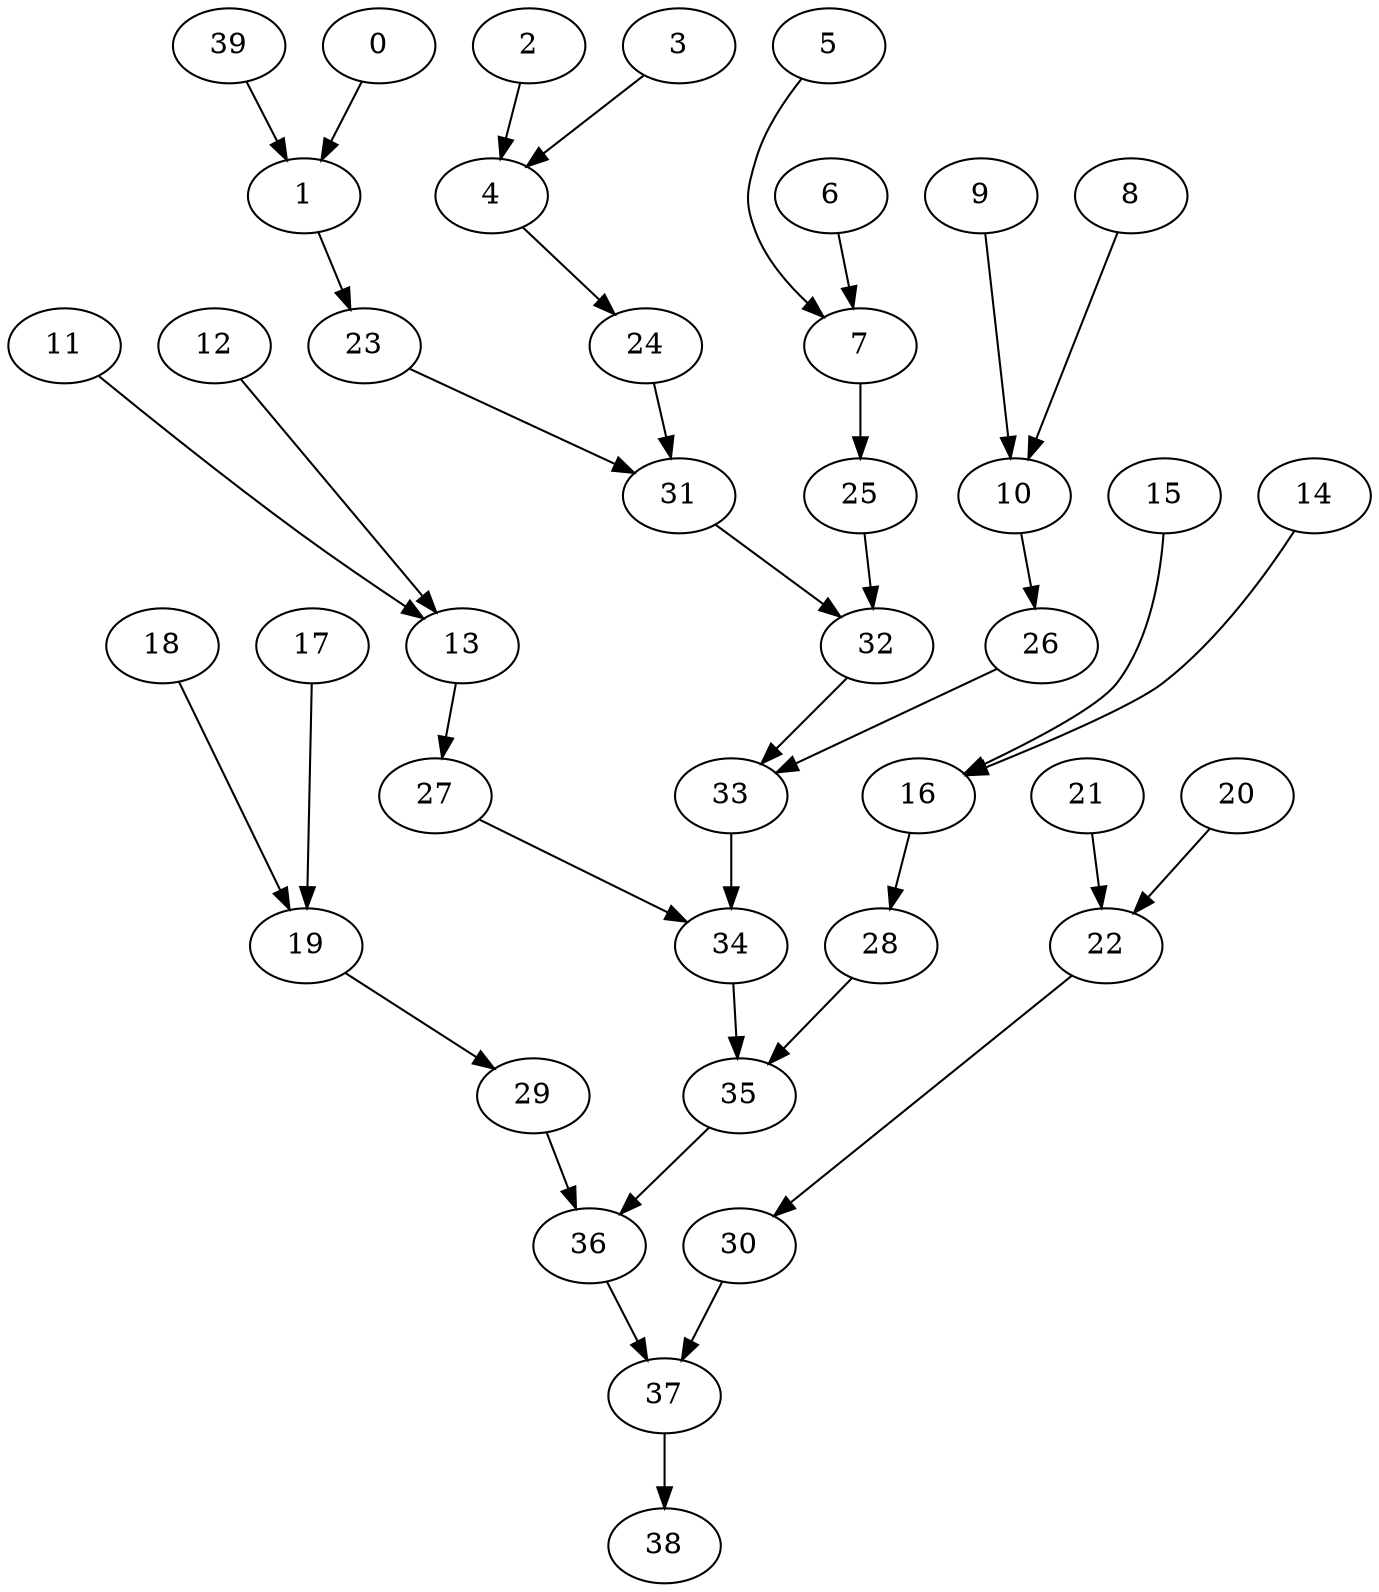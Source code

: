 digraph g {
0;
1;
2;
3;
4;
5;
6;
7;
8;
9;
10;
11;
12;
13;
14;
15;
16;
17;
18;
19;
20;
21;
22;
23;
24;
25;
26;
27;
28;
29;
30;
31;
32;
33;
34;
35;
36;
37;
38;
39;
0 -> 1 [weight=0];
1 -> 23 [weight=0];
2 -> 4 [weight=0];
3 -> 4 [weight=0];
4 -> 24 [weight=0];
5 -> 7 [weight=0];
6 -> 7 [weight=0];
7 -> 25 [weight=1];
8 -> 10 [weight=0];
9 -> 10 [weight=0];
10 -> 26 [weight=0];
11 -> 13 [weight=0];
12 -> 13 [weight=0];
13 -> 27 [weight=0];
14 -> 16 [weight=0];
15 -> 16 [weight=0];
16 -> 28 [weight=0];
17 -> 19 [weight=0];
18 -> 19 [weight=0];
19 -> 29 [weight=0];
20 -> 22 [weight=0];
21 -> 22 [weight=0];
22 -> 30 [weight=0];
23 -> 31 [weight=0];
24 -> 31 [weight=0];
25 -> 32 [weight=0];
26 -> 33 [weight=0];
27 -> 34 [weight=0];
28 -> 35 [weight=0];
29 -> 36 [weight=0];
30 -> 37 [weight=1];
31 -> 32 [weight=0];
32 -> 33 [weight=0];
33 -> 34 [weight=1];
34 -> 35 [weight=0];
35 -> 36 [weight=0];
36 -> 37 [weight=1];
37 -> 38 [weight=0];
39 -> 1 [weight=0];
}
